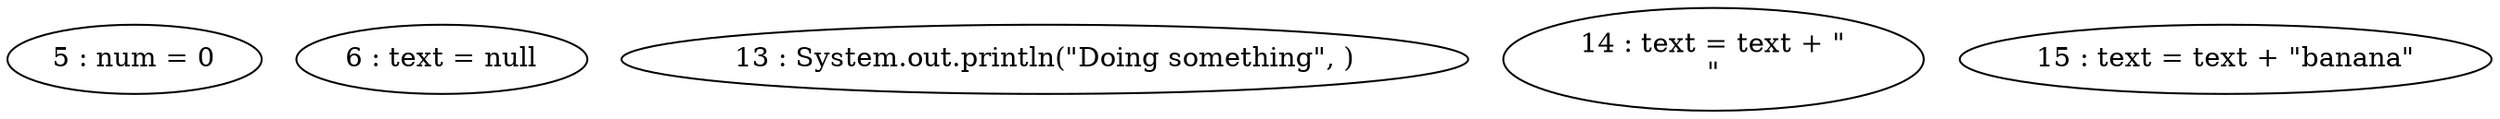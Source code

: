 digraph G {
"5 : num = 0"
"6 : text = null"
"13 : System.out.println(\"Doing something\", )"
"14 : text = text + \"\n\""
"15 : text = text + \"banana\""
}
